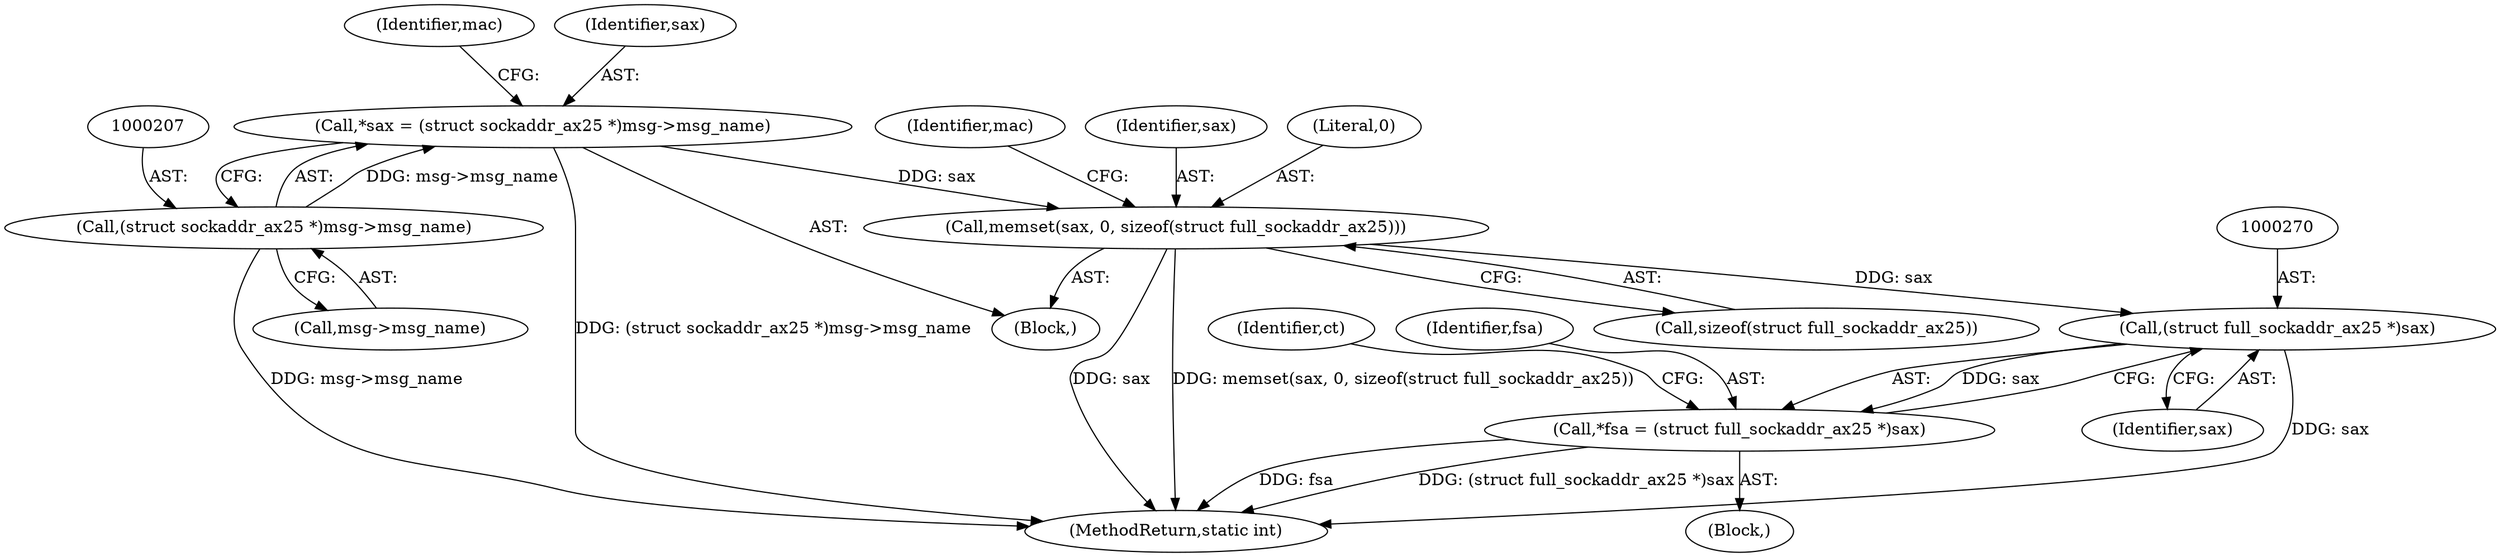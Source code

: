 digraph "0_linux_ef3313e84acbf349caecae942ab3ab731471f1a1@API" {
"1000218" [label="(Call,memset(sax, 0, sizeof(struct full_sockaddr_ax25)))"];
"1000204" [label="(Call,*sax = (struct sockaddr_ax25 *)msg->msg_name)"];
"1000206" [label="(Call,(struct sockaddr_ax25 *)msg->msg_name)"];
"1000269" [label="(Call,(struct full_sockaddr_ax25 *)sax)"];
"1000267" [label="(Call,*fsa = (struct full_sockaddr_ax25 *)sax)"];
"1000204" [label="(Call,*sax = (struct sockaddr_ax25 *)msg->msg_name)"];
"1000271" [label="(Identifier,sax)"];
"1000274" [label="(Identifier,ct)"];
"1000225" [label="(Identifier,mac)"];
"1000206" [label="(Call,(struct sockaddr_ax25 *)msg->msg_name)"];
"1000269" [label="(Call,(struct full_sockaddr_ax25 *)sax)"];
"1000311" [label="(MethodReturn,static int)"];
"1000215" [label="(Identifier,mac)"];
"1000218" [label="(Call,memset(sax, 0, sizeof(struct full_sockaddr_ax25)))"];
"1000202" [label="(Block,)"];
"1000221" [label="(Call,sizeof(struct full_sockaddr_ax25))"];
"1000205" [label="(Identifier,sax)"];
"1000219" [label="(Identifier,sax)"];
"1000267" [label="(Call,*fsa = (struct full_sockaddr_ax25 *)sax)"];
"1000268" [label="(Identifier,fsa)"];
"1000208" [label="(Call,msg->msg_name)"];
"1000220" [label="(Literal,0)"];
"1000264" [label="(Block,)"];
"1000218" -> "1000202"  [label="AST: "];
"1000218" -> "1000221"  [label="CFG: "];
"1000219" -> "1000218"  [label="AST: "];
"1000220" -> "1000218"  [label="AST: "];
"1000221" -> "1000218"  [label="AST: "];
"1000225" -> "1000218"  [label="CFG: "];
"1000218" -> "1000311"  [label="DDG: sax"];
"1000218" -> "1000311"  [label="DDG: memset(sax, 0, sizeof(struct full_sockaddr_ax25))"];
"1000204" -> "1000218"  [label="DDG: sax"];
"1000218" -> "1000269"  [label="DDG: sax"];
"1000204" -> "1000202"  [label="AST: "];
"1000204" -> "1000206"  [label="CFG: "];
"1000205" -> "1000204"  [label="AST: "];
"1000206" -> "1000204"  [label="AST: "];
"1000215" -> "1000204"  [label="CFG: "];
"1000204" -> "1000311"  [label="DDG: (struct sockaddr_ax25 *)msg->msg_name"];
"1000206" -> "1000204"  [label="DDG: msg->msg_name"];
"1000206" -> "1000208"  [label="CFG: "];
"1000207" -> "1000206"  [label="AST: "];
"1000208" -> "1000206"  [label="AST: "];
"1000206" -> "1000311"  [label="DDG: msg->msg_name"];
"1000269" -> "1000267"  [label="AST: "];
"1000269" -> "1000271"  [label="CFG: "];
"1000270" -> "1000269"  [label="AST: "];
"1000271" -> "1000269"  [label="AST: "];
"1000267" -> "1000269"  [label="CFG: "];
"1000269" -> "1000311"  [label="DDG: sax"];
"1000269" -> "1000267"  [label="DDG: sax"];
"1000267" -> "1000264"  [label="AST: "];
"1000268" -> "1000267"  [label="AST: "];
"1000274" -> "1000267"  [label="CFG: "];
"1000267" -> "1000311"  [label="DDG: (struct full_sockaddr_ax25 *)sax"];
"1000267" -> "1000311"  [label="DDG: fsa"];
}
